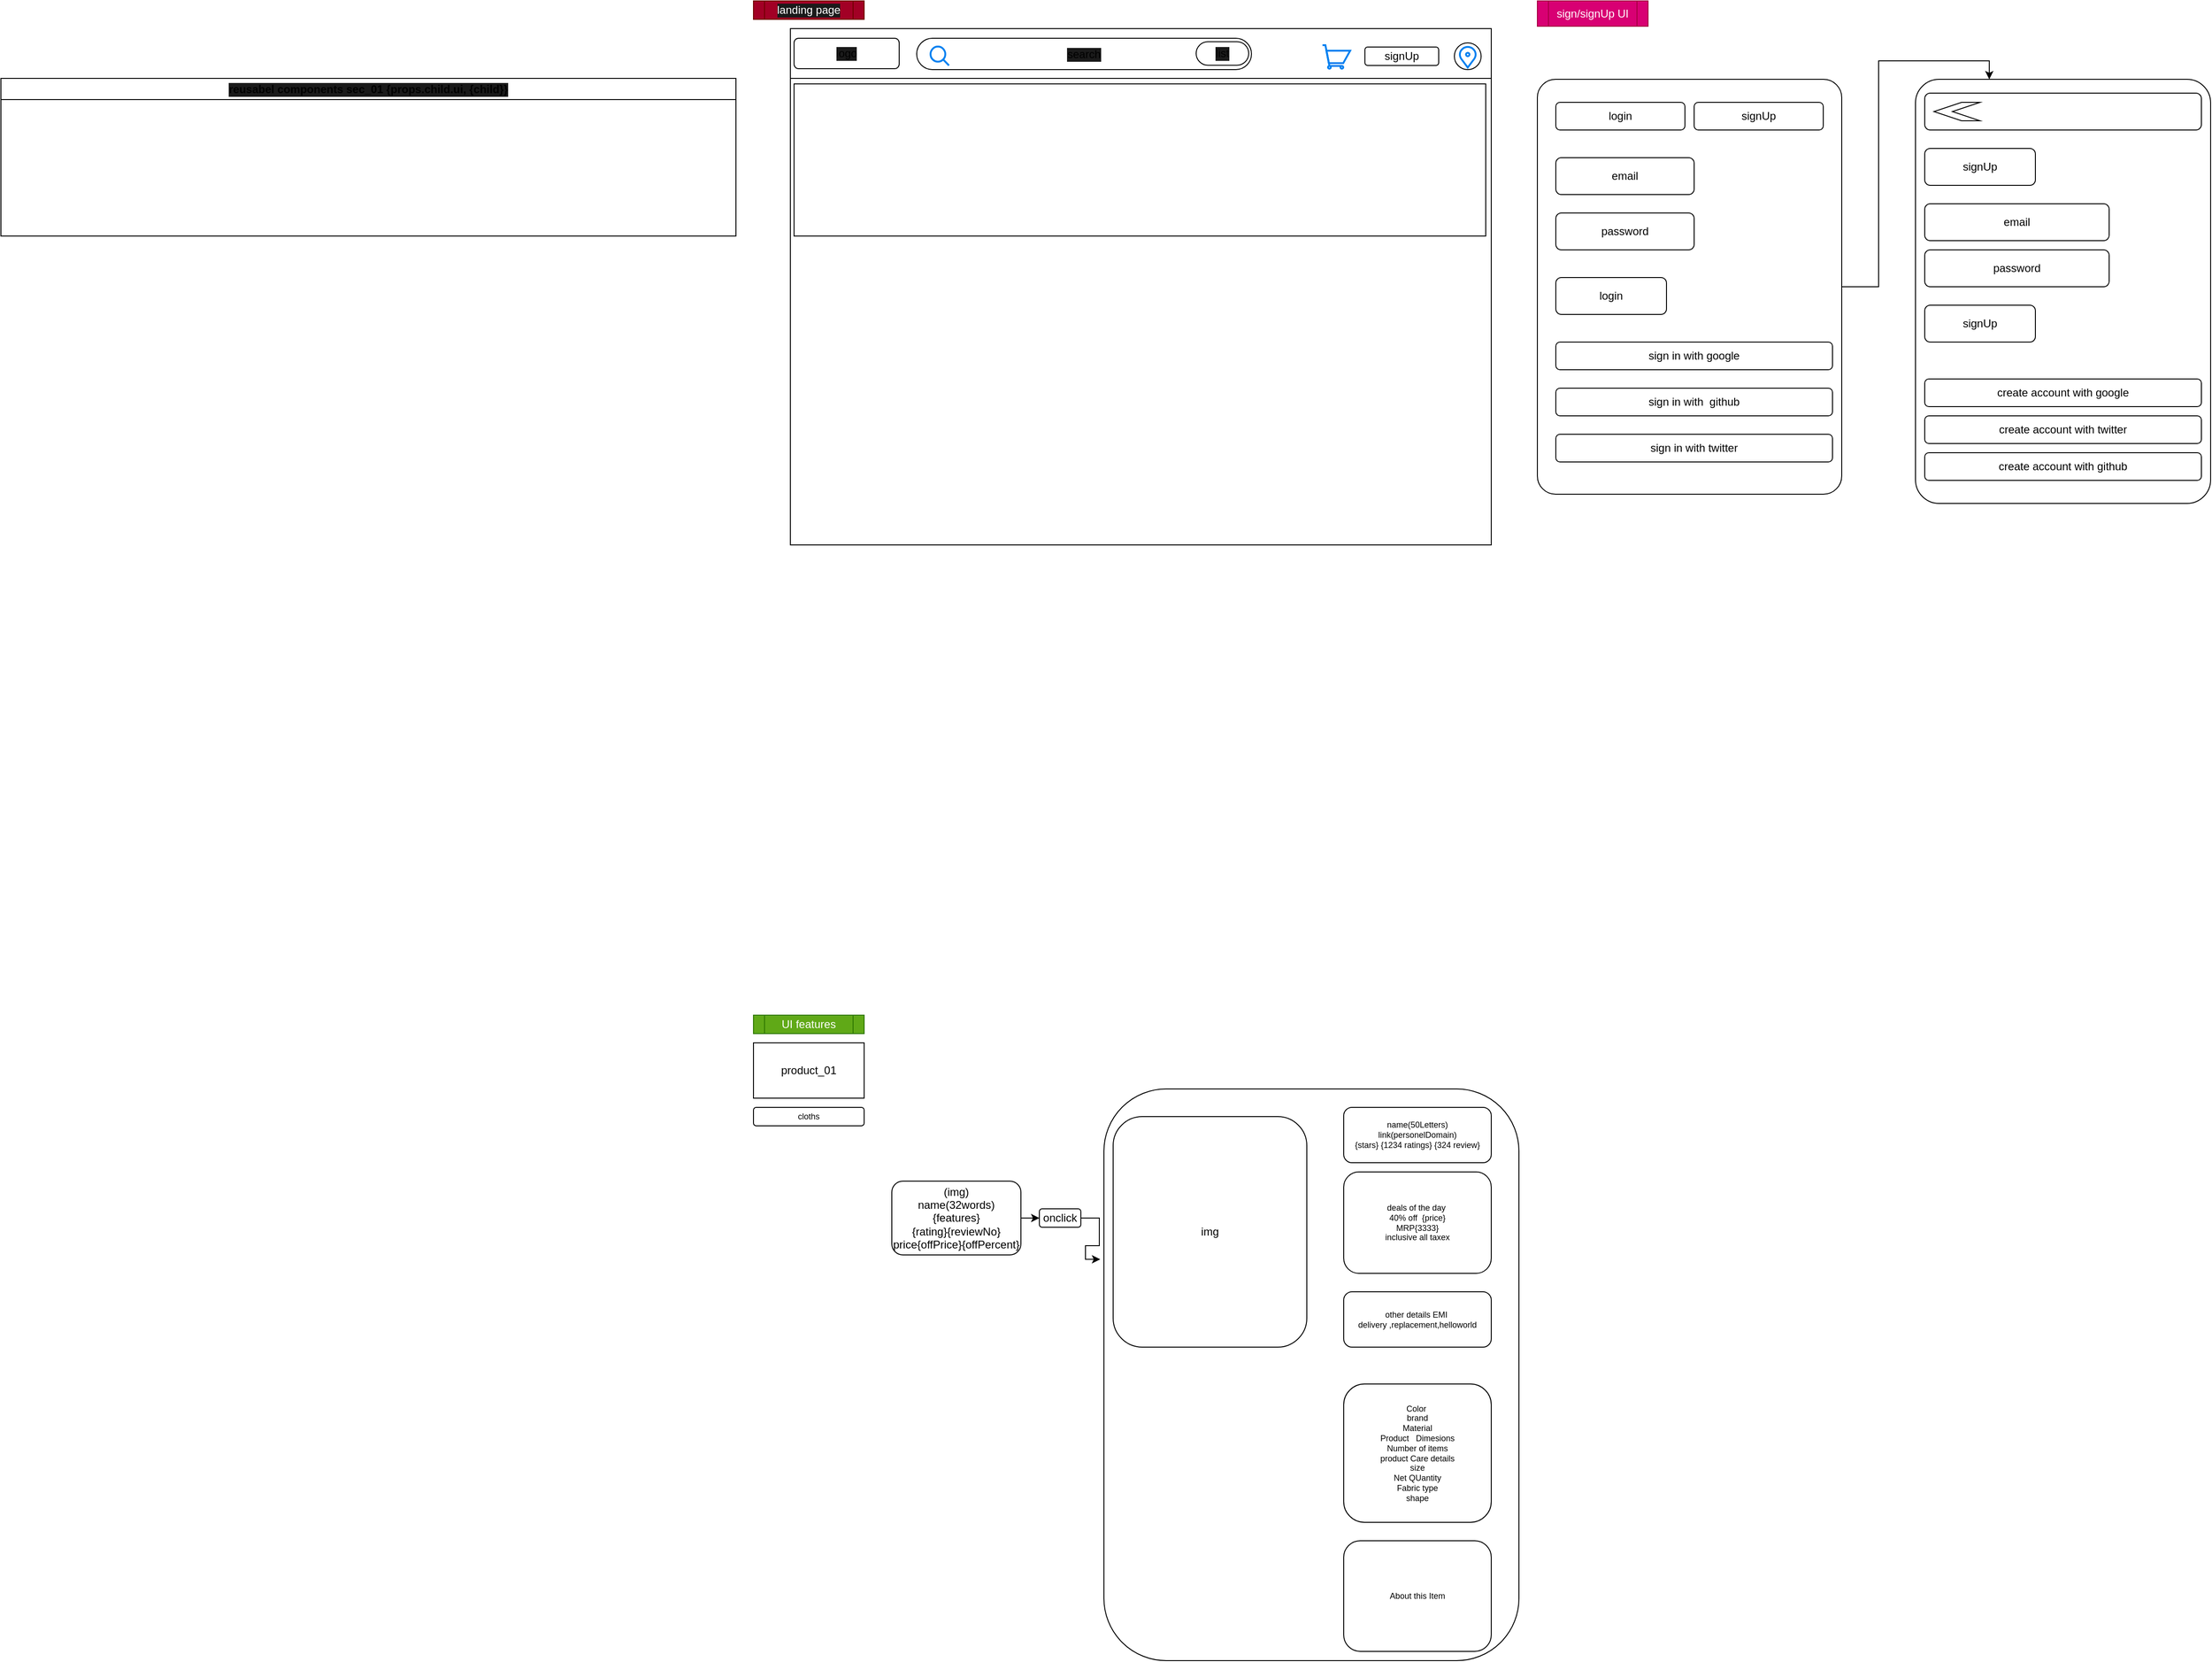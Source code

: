 <mxfile version="20.8.0" type="github">
  <diagram id="0Up1hGtttjpqdvLqP0wH" name="Page-1">
    <mxGraphModel dx="1269" dy="1319" grid="0" gridSize="10" guides="1" tooltips="1" connect="1" arrows="1" fold="1" page="1" pageScale="1" pageWidth="850" pageHeight="1100" math="0" shadow="0">
      <root>
        <mxCell id="0" />
        <mxCell id="1" parent="0" />
        <mxCell id="1N2BxEW2o6z4Im9ej5pz-1" value="product_01" style="rounded=0;whiteSpace=wrap;html=1;" parent="1" vertex="1">
          <mxGeometry y="30" width="120" height="60" as="geometry" />
        </mxCell>
        <mxCell id="1N2BxEW2o6z4Im9ej5pz-22" style="edgeStyle=orthogonalEdgeStyle;rounded=0;orthogonalLoop=1;jettySize=auto;html=1;entryX=0;entryY=0.5;entryDx=0;entryDy=0;" parent="1" source="1N2BxEW2o6z4Im9ej5pz-4" target="1N2BxEW2o6z4Im9ej5pz-17" edge="1">
          <mxGeometry relative="1" as="geometry" />
        </mxCell>
        <mxCell id="1N2BxEW2o6z4Im9ej5pz-4" value="(img)&lt;br&gt;name(32words)&lt;br&gt;{features}&lt;br&gt;{rating}{reviewNo}&lt;br&gt;price{offPrice}{offPercent}&lt;br&gt;" style="rounded=1;whiteSpace=wrap;html=1;" parent="1" vertex="1">
          <mxGeometry x="150" y="180" width="140" height="80" as="geometry" />
        </mxCell>
        <mxCell id="1N2BxEW2o6z4Im9ej5pz-16" value="UI features" style="shape=process;whiteSpace=wrap;html=1;backgroundOutline=1;fillColor=#60a917;fontColor=#ffffff;strokeColor=#2D7600;" parent="1" vertex="1">
          <mxGeometry width="120" height="20" as="geometry" />
        </mxCell>
        <mxCell id="1N2BxEW2o6z4Im9ej5pz-35" style="edgeStyle=orthogonalEdgeStyle;rounded=0;orthogonalLoop=1;jettySize=auto;html=1;exitX=1;exitY=0.5;exitDx=0;exitDy=0;entryX=-0.009;entryY=0.298;entryDx=0;entryDy=0;entryPerimeter=0;fontSize=9;" parent="1" source="1N2BxEW2o6z4Im9ej5pz-17" target="1N2BxEW2o6z4Im9ej5pz-23" edge="1">
          <mxGeometry relative="1" as="geometry" />
        </mxCell>
        <mxCell id="1N2BxEW2o6z4Im9ej5pz-17" value="onclick" style="rounded=1;whiteSpace=wrap;html=1;" parent="1" vertex="1">
          <mxGeometry x="310" y="210" width="45" height="20" as="geometry" />
        </mxCell>
        <mxCell id="1N2BxEW2o6z4Im9ej5pz-23" value="" style="rounded=1;whiteSpace=wrap;html=1;" parent="1" vertex="1">
          <mxGeometry x="380" y="80" width="450" height="620" as="geometry" />
        </mxCell>
        <mxCell id="1N2BxEW2o6z4Im9ej5pz-26" value="img" style="rounded=1;whiteSpace=wrap;html=1;" parent="1" vertex="1">
          <mxGeometry x="390" y="110" width="210" height="250" as="geometry" />
        </mxCell>
        <mxCell id="1N2BxEW2o6z4Im9ej5pz-28" value="name(50Letters)&lt;br&gt;link(personelDomain)&lt;br&gt;{stars} {1234 ratings} {324 review}" style="rounded=1;whiteSpace=wrap;html=1;fontSize=9;" parent="1" vertex="1">
          <mxGeometry x="640" y="100" width="160" height="60" as="geometry" />
        </mxCell>
        <mxCell id="1N2BxEW2o6z4Im9ej5pz-29" value="deals of the day&amp;nbsp;&lt;br&gt;40% off&amp;nbsp; {price}&lt;br&gt;MRP{3333}&lt;br&gt;inclusive all taxex&lt;br&gt;" style="rounded=1;whiteSpace=wrap;html=1;fontSize=9;" parent="1" vertex="1">
          <mxGeometry x="640" y="170" width="160" height="110" as="geometry" />
        </mxCell>
        <mxCell id="1N2BxEW2o6z4Im9ej5pz-31" value="other details EMI&amp;nbsp;&lt;br&gt;delivery ,replacement,helloworld" style="rounded=1;whiteSpace=wrap;html=1;fontSize=9;" parent="1" vertex="1">
          <mxGeometry x="640" y="300" width="160" height="60" as="geometry" />
        </mxCell>
        <mxCell id="1N2BxEW2o6z4Im9ej5pz-34" value="cloths" style="rounded=1;whiteSpace=wrap;html=1;fontSize=9;" parent="1" vertex="1">
          <mxGeometry y="100" width="120" height="20" as="geometry" />
        </mxCell>
        <mxCell id="1N2BxEW2o6z4Im9ej5pz-38" value="Color&amp;nbsp;&lt;br&gt;brand&lt;br&gt;Material&lt;br&gt;Product&amp;nbsp; &amp;nbsp;Dimesions&lt;br&gt;Number of items&lt;br&gt;product Care details&lt;br&gt;size&lt;br&gt;Net QUantity&lt;br&gt;Fabric type&lt;br&gt;&amp;nbsp;shape&amp;nbsp;" style="rounded=1;whiteSpace=wrap;html=1;fontSize=9;" parent="1" vertex="1">
          <mxGeometry x="640" y="400" width="160" height="150" as="geometry" />
        </mxCell>
        <mxCell id="1N2BxEW2o6z4Im9ej5pz-39" value="About this Item" style="rounded=1;whiteSpace=wrap;html=1;fontSize=9;" parent="1" vertex="1">
          <mxGeometry x="640" y="570" width="160" height="120" as="geometry" />
        </mxCell>
        <mxCell id="wYb-rfUJR1zPXeOYWPvG-1" value="" style="rounded=0;whiteSpace=wrap;html=1;" vertex="1" parent="1">
          <mxGeometry x="40" y="-1070" width="760" height="560" as="geometry" />
        </mxCell>
        <mxCell id="wYb-rfUJR1zPXeOYWPvG-2" value="" style="rounded=0;whiteSpace=wrap;html=1;" vertex="1" parent="1">
          <mxGeometry x="40" y="-1070" width="760" height="54" as="geometry" />
        </mxCell>
        <mxCell id="wYb-rfUJR1zPXeOYWPvG-3" value="" style="ellipse;whiteSpace=wrap;html=1;" vertex="1" parent="1">
          <mxGeometry x="760" y="-1054.5" width="29" height="29" as="geometry" />
        </mxCell>
        <mxCell id="wYb-rfUJR1zPXeOYWPvG-4" value="signUp" style="rounded=1;whiteSpace=wrap;html=1;" vertex="1" parent="1">
          <mxGeometry x="663" y="-1050" width="80" height="20" as="geometry" />
        </mxCell>
        <mxCell id="wYb-rfUJR1zPXeOYWPvG-26" style="edgeStyle=orthogonalEdgeStyle;rounded=0;orthogonalLoop=1;jettySize=auto;html=1;entryX=0.25;entryY=0;entryDx=0;entryDy=0;" edge="1" parent="1" source="wYb-rfUJR1zPXeOYWPvG-5" target="wYb-rfUJR1zPXeOYWPvG-15">
          <mxGeometry relative="1" as="geometry" />
        </mxCell>
        <mxCell id="wYb-rfUJR1zPXeOYWPvG-5" value="" style="rounded=1;whiteSpace=wrap;html=1;arcSize=6;" vertex="1" parent="1">
          <mxGeometry x="850" y="-1015" width="330" height="450" as="geometry" />
        </mxCell>
        <mxCell id="wYb-rfUJR1zPXeOYWPvG-6" value="login" style="rounded=1;whiteSpace=wrap;html=1;" vertex="1" parent="1">
          <mxGeometry x="870" y="-990" width="140" height="30" as="geometry" />
        </mxCell>
        <mxCell id="wYb-rfUJR1zPXeOYWPvG-8" value="email" style="rounded=1;whiteSpace=wrap;html=1;" vertex="1" parent="1">
          <mxGeometry x="870" y="-930" width="150" height="40" as="geometry" />
        </mxCell>
        <mxCell id="wYb-rfUJR1zPXeOYWPvG-9" value="password" style="rounded=1;whiteSpace=wrap;html=1;" vertex="1" parent="1">
          <mxGeometry x="870" y="-870" width="150" height="40" as="geometry" />
        </mxCell>
        <mxCell id="wYb-rfUJR1zPXeOYWPvG-10" value="login" style="rounded=1;whiteSpace=wrap;html=1;" vertex="1" parent="1">
          <mxGeometry x="870" y="-800" width="120" height="40" as="geometry" />
        </mxCell>
        <mxCell id="wYb-rfUJR1zPXeOYWPvG-11" value="sign in with google" style="rounded=1;whiteSpace=wrap;html=1;" vertex="1" parent="1">
          <mxGeometry x="870" y="-730" width="300" height="30" as="geometry" />
        </mxCell>
        <mxCell id="wYb-rfUJR1zPXeOYWPvG-12" value="sign in with&amp;nbsp; github" style="rounded=1;whiteSpace=wrap;html=1;" vertex="1" parent="1">
          <mxGeometry x="870" y="-680" width="300" height="30" as="geometry" />
        </mxCell>
        <mxCell id="wYb-rfUJR1zPXeOYWPvG-13" value="sign in with twitter" style="rounded=1;whiteSpace=wrap;html=1;" vertex="1" parent="1">
          <mxGeometry x="870" y="-630" width="300" height="30" as="geometry" />
        </mxCell>
        <mxCell id="wYb-rfUJR1zPXeOYWPvG-14" value="signUp" style="rounded=1;whiteSpace=wrap;html=1;" vertex="1" parent="1">
          <mxGeometry x="1020" y="-990" width="140" height="30" as="geometry" />
        </mxCell>
        <mxCell id="wYb-rfUJR1zPXeOYWPvG-15" value="" style="rounded=1;whiteSpace=wrap;html=1;arcSize=8;" vertex="1" parent="1">
          <mxGeometry x="1260" y="-1015" width="320" height="460" as="geometry" />
        </mxCell>
        <mxCell id="wYb-rfUJR1zPXeOYWPvG-17" value="" style="rounded=1;whiteSpace=wrap;html=1;" vertex="1" parent="1">
          <mxGeometry x="1270" y="-1000" width="300" height="40" as="geometry" />
        </mxCell>
        <mxCell id="wYb-rfUJR1zPXeOYWPvG-18" value="" style="html=1;shadow=0;dashed=0;align=center;verticalAlign=middle;shape=mxgraph.arrows2.arrow;dy=0;dx=30;notch=30;rotation=-180;" vertex="1" parent="1">
          <mxGeometry x="1280" y="-990" width="50" height="20" as="geometry" />
        </mxCell>
        <mxCell id="wYb-rfUJR1zPXeOYWPvG-19" value="signUp" style="rounded=1;whiteSpace=wrap;html=1;" vertex="1" parent="1">
          <mxGeometry x="1270" y="-940" width="120" height="40" as="geometry" />
        </mxCell>
        <mxCell id="wYb-rfUJR1zPXeOYWPvG-20" value="email" style="rounded=1;whiteSpace=wrap;html=1;" vertex="1" parent="1">
          <mxGeometry x="1270" y="-880" width="200" height="40" as="geometry" />
        </mxCell>
        <mxCell id="wYb-rfUJR1zPXeOYWPvG-21" value="password" style="rounded=1;whiteSpace=wrap;html=1;" vertex="1" parent="1">
          <mxGeometry x="1270" y="-830" width="200" height="40" as="geometry" />
        </mxCell>
        <mxCell id="wYb-rfUJR1zPXeOYWPvG-22" value="signUp" style="rounded=1;whiteSpace=wrap;html=1;" vertex="1" parent="1">
          <mxGeometry x="1270" y="-770" width="120" height="40" as="geometry" />
        </mxCell>
        <mxCell id="wYb-rfUJR1zPXeOYWPvG-23" value="create account with github" style="rounded=1;whiteSpace=wrap;html=1;" vertex="1" parent="1">
          <mxGeometry x="1270" y="-610" width="300" height="30" as="geometry" />
        </mxCell>
        <mxCell id="wYb-rfUJR1zPXeOYWPvG-24" value="create account with twitter" style="rounded=1;whiteSpace=wrap;html=1;" vertex="1" parent="1">
          <mxGeometry x="1270" y="-650" width="300" height="30" as="geometry" />
        </mxCell>
        <mxCell id="wYb-rfUJR1zPXeOYWPvG-25" value="create account with google" style="rounded=1;whiteSpace=wrap;html=1;" vertex="1" parent="1">
          <mxGeometry x="1270" y="-690" width="300" height="30" as="geometry" />
        </mxCell>
        <mxCell id="wYb-rfUJR1zPXeOYWPvG-29" value="sign/signUp UI" style="shape=process;whiteSpace=wrap;html=1;backgroundOutline=1;fillColor=#d80073;fontColor=#ffffff;strokeColor=#A50040;" vertex="1" parent="1">
          <mxGeometry x="850" y="-1100" width="120" height="27.5" as="geometry" />
        </mxCell>
        <mxCell id="wYb-rfUJR1zPXeOYWPvG-31" value="landing page" style="shape=process;whiteSpace=wrap;html=1;backgroundOutline=1;labelBackgroundColor=#1A1A1A;fillColor=#a20025;fontColor=#ffffff;strokeColor=#6F0000;" vertex="1" parent="1">
          <mxGeometry y="-1100" width="120" height="20" as="geometry" />
        </mxCell>
        <mxCell id="wYb-rfUJR1zPXeOYWPvG-32" value="search" style="rounded=1;whiteSpace=wrap;html=1;labelBackgroundColor=#1A1A1A;arcSize=50;" vertex="1" parent="1">
          <mxGeometry x="177" y="-1059.5" width="363" height="34" as="geometry" />
        </mxCell>
        <mxCell id="wYb-rfUJR1zPXeOYWPvG-33" value="" style="html=1;verticalLabelPosition=bottom;align=center;labelBackgroundColor=#ffffff;verticalAlign=top;strokeWidth=2;strokeColor=#0080F0;shadow=0;dashed=0;shape=mxgraph.ios7.icons.looking_glass;" vertex="1" parent="1">
          <mxGeometry x="192" y="-1050.5" width="20" height="20.5" as="geometry" />
        </mxCell>
        <mxCell id="wYb-rfUJR1zPXeOYWPvG-34" value="list" style="rounded=1;whiteSpace=wrap;html=1;labelBackgroundColor=#1A1A1A;arcSize=50;" vertex="1" parent="1">
          <mxGeometry x="480" y="-1055.75" width="57" height="25.5" as="geometry" />
        </mxCell>
        <mxCell id="wYb-rfUJR1zPXeOYWPvG-35" value="logo" style="rounded=1;whiteSpace=wrap;html=1;labelBackgroundColor=#1A1A1A;" vertex="1" parent="1">
          <mxGeometry x="44" y="-1059.5" width="114" height="33" as="geometry" />
        </mxCell>
        <mxCell id="wYb-rfUJR1zPXeOYWPvG-36" value="" style="html=1;verticalLabelPosition=bottom;align=center;labelBackgroundColor=#ffffff;verticalAlign=top;strokeWidth=2;strokeColor=#0080F0;shadow=0;dashed=0;shape=mxgraph.ios7.icons.shopping_cart;" vertex="1" parent="1">
          <mxGeometry x="617" y="-1052" width="30" height="25.5" as="geometry" />
        </mxCell>
        <mxCell id="wYb-rfUJR1zPXeOYWPvG-38" value="" style="html=1;verticalLabelPosition=bottom;align=center;labelBackgroundColor=#ffffff;verticalAlign=top;strokeWidth=2;strokeColor=#0080F0;shadow=0;dashed=0;shape=mxgraph.ios7.icons.location;" vertex="1" parent="1">
          <mxGeometry x="765" y="-1050.75" width="19" height="23" as="geometry" />
        </mxCell>
        <mxCell id="wYb-rfUJR1zPXeOYWPvG-39" value="" style="rounded=0;whiteSpace=wrap;html=1;labelBackgroundColor=#1A1A1A;" vertex="1" parent="1">
          <mxGeometry x="44" y="-1010" width="750" height="165" as="geometry" />
        </mxCell>
        <mxCell id="wYb-rfUJR1zPXeOYWPvG-42" value="reusabel components sec_01 {props.child.ui, {child}}" style="swimlane;whiteSpace=wrap;html=1;labelBackgroundColor=#1A1A1A;" vertex="1" parent="1">
          <mxGeometry x="-816" y="-1016" width="797" height="171" as="geometry" />
        </mxCell>
      </root>
    </mxGraphModel>
  </diagram>
</mxfile>
